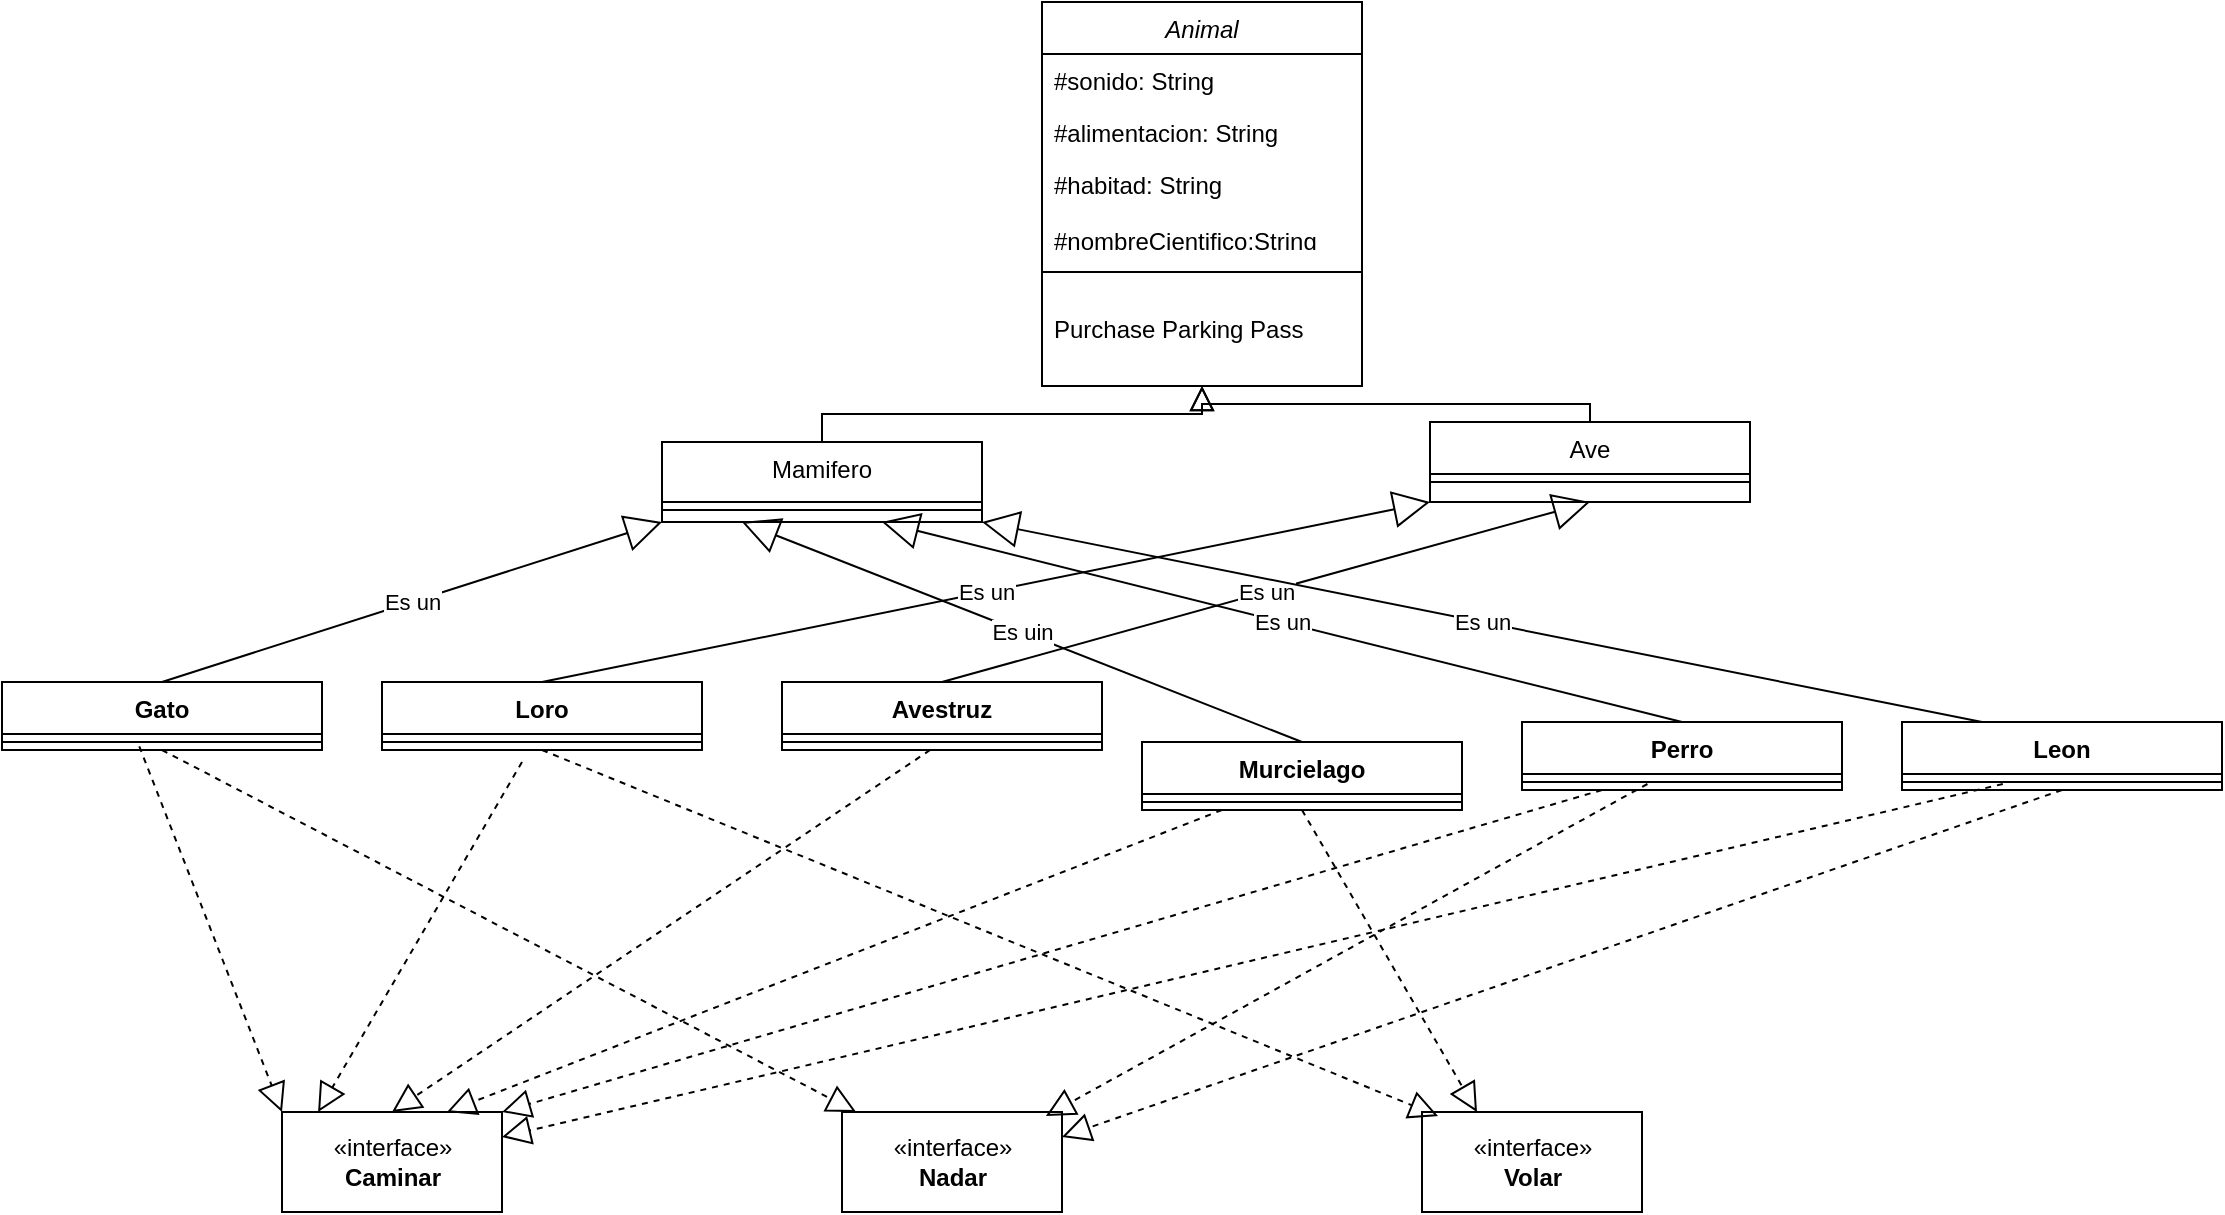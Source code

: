 <mxfile version="17.2.1" type="github">
  <diagram id="C5RBs43oDa-KdzZeNtuy" name="Page-1">
    <mxGraphModel dx="2169" dy="699" grid="1" gridSize="10" guides="1" tooltips="1" connect="1" arrows="1" fold="1" page="1" pageScale="1" pageWidth="827" pageHeight="1169" math="0" shadow="0">
      <root>
        <mxCell id="WIyWlLk6GJQsqaUBKTNV-0" />
        <mxCell id="WIyWlLk6GJQsqaUBKTNV-1" parent="WIyWlLk6GJQsqaUBKTNV-0" />
        <mxCell id="zkfFHV4jXpPFQw0GAbJ--0" value="Animal" style="swimlane;fontStyle=2;align=center;verticalAlign=top;childLayout=stackLayout;horizontal=1;startSize=26;horizontalStack=0;resizeParent=1;resizeLast=0;collapsible=1;marginBottom=0;rounded=0;shadow=0;strokeWidth=1;" parent="WIyWlLk6GJQsqaUBKTNV-1" vertex="1">
          <mxGeometry x="220" y="30" width="160" height="192" as="geometry">
            <mxRectangle x="230" y="140" width="160" height="26" as="alternateBounds" />
          </mxGeometry>
        </mxCell>
        <mxCell id="zkfFHV4jXpPFQw0GAbJ--1" value="#sonido: String" style="text;align=left;verticalAlign=top;spacingLeft=4;spacingRight=4;overflow=hidden;rotatable=0;points=[[0,0.5],[1,0.5]];portConstraint=eastwest;" parent="zkfFHV4jXpPFQw0GAbJ--0" vertex="1">
          <mxGeometry y="26" width="160" height="26" as="geometry" />
        </mxCell>
        <mxCell id="zkfFHV4jXpPFQw0GAbJ--2" value="#alimentacion: String" style="text;align=left;verticalAlign=top;spacingLeft=4;spacingRight=4;overflow=hidden;rotatable=0;points=[[0,0.5],[1,0.5]];portConstraint=eastwest;rounded=0;shadow=0;html=0;" parent="zkfFHV4jXpPFQw0GAbJ--0" vertex="1">
          <mxGeometry y="52" width="160" height="26" as="geometry" />
        </mxCell>
        <mxCell id="zkfFHV4jXpPFQw0GAbJ--3" value="#habitad: String&#xa;&#xa;#nombreCientifico:String" style="text;align=left;verticalAlign=top;spacingLeft=4;spacingRight=4;overflow=hidden;rotatable=0;points=[[0,0.5],[1,0.5]];portConstraint=eastwest;rounded=0;shadow=0;html=0;" parent="zkfFHV4jXpPFQw0GAbJ--0" vertex="1">
          <mxGeometry y="78" width="160" height="42" as="geometry" />
        </mxCell>
        <mxCell id="zkfFHV4jXpPFQw0GAbJ--4" value="" style="line;html=1;strokeWidth=1;align=left;verticalAlign=middle;spacingTop=-1;spacingLeft=3;spacingRight=3;rotatable=0;labelPosition=right;points=[];portConstraint=eastwest;" parent="zkfFHV4jXpPFQw0GAbJ--0" vertex="1">
          <mxGeometry y="120" width="160" height="30" as="geometry" />
        </mxCell>
        <mxCell id="zkfFHV4jXpPFQw0GAbJ--5" value="Purchase Parking Pass" style="text;align=left;verticalAlign=top;spacingLeft=4;spacingRight=4;overflow=hidden;rotatable=0;points=[[0,0.5],[1,0.5]];portConstraint=eastwest;" parent="zkfFHV4jXpPFQw0GAbJ--0" vertex="1">
          <mxGeometry y="150" width="160" height="26" as="geometry" />
        </mxCell>
        <mxCell id="zkfFHV4jXpPFQw0GAbJ--6" value="Mamifero" style="swimlane;fontStyle=0;align=center;verticalAlign=top;childLayout=stackLayout;horizontal=1;startSize=30;horizontalStack=0;resizeParent=1;resizeLast=0;collapsible=1;marginBottom=0;rounded=0;shadow=0;strokeWidth=1;" parent="WIyWlLk6GJQsqaUBKTNV-1" vertex="1">
          <mxGeometry x="30" y="250" width="160" height="40" as="geometry">
            <mxRectangle x="130" y="380" width="160" height="26" as="alternateBounds" />
          </mxGeometry>
        </mxCell>
        <mxCell id="zkfFHV4jXpPFQw0GAbJ--9" value="" style="line;html=1;strokeWidth=1;align=left;verticalAlign=middle;spacingTop=-1;spacingLeft=3;spacingRight=3;rotatable=0;labelPosition=right;points=[];portConstraint=eastwest;" parent="zkfFHV4jXpPFQw0GAbJ--6" vertex="1">
          <mxGeometry y="30" width="160" height="8" as="geometry" />
        </mxCell>
        <mxCell id="zkfFHV4jXpPFQw0GAbJ--12" value="" style="endArrow=block;endSize=10;endFill=0;shadow=0;strokeWidth=1;rounded=0;edgeStyle=elbowEdgeStyle;elbow=vertical;" parent="WIyWlLk6GJQsqaUBKTNV-1" source="zkfFHV4jXpPFQw0GAbJ--6" target="zkfFHV4jXpPFQw0GAbJ--0" edge="1">
          <mxGeometry width="160" relative="1" as="geometry">
            <mxPoint x="200" y="203" as="sourcePoint" />
            <mxPoint x="200" y="203" as="targetPoint" />
          </mxGeometry>
        </mxCell>
        <mxCell id="zkfFHV4jXpPFQw0GAbJ--13" value="Ave" style="swimlane;fontStyle=0;align=center;verticalAlign=top;childLayout=stackLayout;horizontal=1;startSize=26;horizontalStack=0;resizeParent=1;resizeLast=0;collapsible=1;marginBottom=0;rounded=0;shadow=0;strokeWidth=1;" parent="WIyWlLk6GJQsqaUBKTNV-1" vertex="1">
          <mxGeometry x="414" y="240" width="160" height="40" as="geometry">
            <mxRectangle x="340" y="380" width="170" height="26" as="alternateBounds" />
          </mxGeometry>
        </mxCell>
        <mxCell id="zkfFHV4jXpPFQw0GAbJ--15" value="" style="line;html=1;strokeWidth=1;align=left;verticalAlign=middle;spacingTop=-1;spacingLeft=3;spacingRight=3;rotatable=0;labelPosition=right;points=[];portConstraint=eastwest;" parent="zkfFHV4jXpPFQw0GAbJ--13" vertex="1">
          <mxGeometry y="26" width="160" height="8" as="geometry" />
        </mxCell>
        <mxCell id="zkfFHV4jXpPFQw0GAbJ--16" value="" style="endArrow=block;endSize=10;endFill=0;shadow=0;strokeWidth=1;rounded=0;edgeStyle=elbowEdgeStyle;elbow=vertical;" parent="WIyWlLk6GJQsqaUBKTNV-1" source="zkfFHV4jXpPFQw0GAbJ--13" target="zkfFHV4jXpPFQw0GAbJ--0" edge="1">
          <mxGeometry width="160" relative="1" as="geometry">
            <mxPoint x="210" y="373" as="sourcePoint" />
            <mxPoint x="310" y="271" as="targetPoint" />
          </mxGeometry>
        </mxCell>
        <mxCell id="QSq1pv8ySRb7GE9jRwJZ-4" value="Avestruz" style="swimlane;fontStyle=1;align=center;verticalAlign=top;childLayout=stackLayout;horizontal=1;startSize=26;horizontalStack=0;resizeParent=1;resizeParentMax=0;resizeLast=0;collapsible=1;marginBottom=0;" vertex="1" parent="WIyWlLk6GJQsqaUBKTNV-1">
          <mxGeometry x="90" y="370" width="160" height="34" as="geometry" />
        </mxCell>
        <mxCell id="QSq1pv8ySRb7GE9jRwJZ-6" value="" style="line;strokeWidth=1;fillColor=none;align=left;verticalAlign=middle;spacingTop=-1;spacingLeft=3;spacingRight=3;rotatable=0;labelPosition=right;points=[];portConstraint=eastwest;" vertex="1" parent="QSq1pv8ySRb7GE9jRwJZ-4">
          <mxGeometry y="26" width="160" height="8" as="geometry" />
        </mxCell>
        <mxCell id="QSq1pv8ySRb7GE9jRwJZ-8" value="Loro" style="swimlane;fontStyle=1;align=center;verticalAlign=top;childLayout=stackLayout;horizontal=1;startSize=26;horizontalStack=0;resizeParent=1;resizeParentMax=0;resizeLast=0;collapsible=1;marginBottom=0;" vertex="1" parent="WIyWlLk6GJQsqaUBKTNV-1">
          <mxGeometry x="-110" y="370" width="160" height="34" as="geometry" />
        </mxCell>
        <mxCell id="QSq1pv8ySRb7GE9jRwJZ-10" value="" style="line;strokeWidth=1;fillColor=none;align=left;verticalAlign=middle;spacingTop=-1;spacingLeft=3;spacingRight=3;rotatable=0;labelPosition=right;points=[];portConstraint=eastwest;" vertex="1" parent="QSq1pv8ySRb7GE9jRwJZ-8">
          <mxGeometry y="26" width="160" height="8" as="geometry" />
        </mxCell>
        <mxCell id="QSq1pv8ySRb7GE9jRwJZ-12" value="Murcielago" style="swimlane;fontStyle=1;align=center;verticalAlign=top;childLayout=stackLayout;horizontal=1;startSize=26;horizontalStack=0;resizeParent=1;resizeParentMax=0;resizeLast=0;collapsible=1;marginBottom=0;" vertex="1" parent="WIyWlLk6GJQsqaUBKTNV-1">
          <mxGeometry x="270" y="400" width="160" height="34" as="geometry" />
        </mxCell>
        <mxCell id="QSq1pv8ySRb7GE9jRwJZ-14" value="" style="line;strokeWidth=1;fillColor=none;align=left;verticalAlign=middle;spacingTop=-1;spacingLeft=3;spacingRight=3;rotatable=0;labelPosition=right;points=[];portConstraint=eastwest;" vertex="1" parent="QSq1pv8ySRb7GE9jRwJZ-12">
          <mxGeometry y="26" width="160" height="8" as="geometry" />
        </mxCell>
        <mxCell id="QSq1pv8ySRb7GE9jRwJZ-16" value="Perro" style="swimlane;fontStyle=1;align=center;verticalAlign=top;childLayout=stackLayout;horizontal=1;startSize=26;horizontalStack=0;resizeParent=1;resizeParentMax=0;resizeLast=0;collapsible=1;marginBottom=0;" vertex="1" parent="WIyWlLk6GJQsqaUBKTNV-1">
          <mxGeometry x="460" y="390" width="160" height="34" as="geometry" />
        </mxCell>
        <mxCell id="QSq1pv8ySRb7GE9jRwJZ-18" value="" style="line;strokeWidth=1;fillColor=none;align=left;verticalAlign=middle;spacingTop=-1;spacingLeft=3;spacingRight=3;rotatable=0;labelPosition=right;points=[];portConstraint=eastwest;" vertex="1" parent="QSq1pv8ySRb7GE9jRwJZ-16">
          <mxGeometry y="26" width="160" height="8" as="geometry" />
        </mxCell>
        <mxCell id="QSq1pv8ySRb7GE9jRwJZ-20" value="Leon" style="swimlane;fontStyle=1;align=center;verticalAlign=top;childLayout=stackLayout;horizontal=1;startSize=26;horizontalStack=0;resizeParent=1;resizeParentMax=0;resizeLast=0;collapsible=1;marginBottom=0;" vertex="1" parent="WIyWlLk6GJQsqaUBKTNV-1">
          <mxGeometry x="650" y="390" width="160" height="34" as="geometry" />
        </mxCell>
        <mxCell id="QSq1pv8ySRb7GE9jRwJZ-22" value="" style="line;strokeWidth=1;fillColor=none;align=left;verticalAlign=middle;spacingTop=-1;spacingLeft=3;spacingRight=3;rotatable=0;labelPosition=right;points=[];portConstraint=eastwest;" vertex="1" parent="QSq1pv8ySRb7GE9jRwJZ-20">
          <mxGeometry y="26" width="160" height="8" as="geometry" />
        </mxCell>
        <mxCell id="QSq1pv8ySRb7GE9jRwJZ-24" value="Gato" style="swimlane;fontStyle=1;align=center;verticalAlign=top;childLayout=stackLayout;horizontal=1;startSize=26;horizontalStack=0;resizeParent=1;resizeParentMax=0;resizeLast=0;collapsible=1;marginBottom=0;" vertex="1" parent="WIyWlLk6GJQsqaUBKTNV-1">
          <mxGeometry x="-300" y="370" width="160" height="34" as="geometry" />
        </mxCell>
        <mxCell id="QSq1pv8ySRb7GE9jRwJZ-26" value="" style="line;strokeWidth=1;fillColor=none;align=left;verticalAlign=middle;spacingTop=-1;spacingLeft=3;spacingRight=3;rotatable=0;labelPosition=right;points=[];portConstraint=eastwest;" vertex="1" parent="QSq1pv8ySRb7GE9jRwJZ-24">
          <mxGeometry y="26" width="160" height="8" as="geometry" />
        </mxCell>
        <mxCell id="QSq1pv8ySRb7GE9jRwJZ-34" value="Es un" style="endArrow=block;endSize=16;endFill=0;html=1;rounded=0;exitX=0.5;exitY=0;exitDx=0;exitDy=0;entryX=0;entryY=1;entryDx=0;entryDy=0;" edge="1" parent="WIyWlLk6GJQsqaUBKTNV-1" source="QSq1pv8ySRb7GE9jRwJZ-24" target="zkfFHV4jXpPFQw0GAbJ--6">
          <mxGeometry width="160" relative="1" as="geometry">
            <mxPoint x="150" y="310" as="sourcePoint" />
            <mxPoint x="310" y="310" as="targetPoint" />
          </mxGeometry>
        </mxCell>
        <mxCell id="QSq1pv8ySRb7GE9jRwJZ-36" value="Es un" style="endArrow=block;endSize=16;endFill=0;html=1;rounded=0;exitX=0.5;exitY=0;exitDx=0;exitDy=0;entryX=0;entryY=1;entryDx=0;entryDy=0;" edge="1" parent="WIyWlLk6GJQsqaUBKTNV-1" source="QSq1pv8ySRb7GE9jRwJZ-8" target="zkfFHV4jXpPFQw0GAbJ--13">
          <mxGeometry width="160" relative="1" as="geometry">
            <mxPoint x="150" y="310" as="sourcePoint" />
            <mxPoint x="310" y="310" as="targetPoint" />
          </mxGeometry>
        </mxCell>
        <mxCell id="QSq1pv8ySRb7GE9jRwJZ-37" value="Es un" style="endArrow=block;endSize=16;endFill=0;html=1;rounded=0;exitX=0.5;exitY=0;exitDx=0;exitDy=0;entryX=0.5;entryY=1;entryDx=0;entryDy=0;" edge="1" parent="WIyWlLk6GJQsqaUBKTNV-1" source="QSq1pv8ySRb7GE9jRwJZ-4" target="zkfFHV4jXpPFQw0GAbJ--13">
          <mxGeometry width="160" relative="1" as="geometry">
            <mxPoint x="150" y="310" as="sourcePoint" />
            <mxPoint x="310" y="310" as="targetPoint" />
          </mxGeometry>
        </mxCell>
        <mxCell id="QSq1pv8ySRb7GE9jRwJZ-38" value="Es uin" style="endArrow=block;endSize=16;endFill=0;html=1;rounded=0;exitX=0.5;exitY=0;exitDx=0;exitDy=0;entryX=0.25;entryY=1;entryDx=0;entryDy=0;" edge="1" parent="WIyWlLk6GJQsqaUBKTNV-1" source="QSq1pv8ySRb7GE9jRwJZ-12" target="zkfFHV4jXpPFQw0GAbJ--6">
          <mxGeometry width="160" relative="1" as="geometry">
            <mxPoint x="150" y="310" as="sourcePoint" />
            <mxPoint x="310" y="310" as="targetPoint" />
          </mxGeometry>
        </mxCell>
        <mxCell id="QSq1pv8ySRb7GE9jRwJZ-39" value="Es un" style="endArrow=block;endSize=16;endFill=0;html=1;rounded=0;exitX=0.5;exitY=0;exitDx=0;exitDy=0;" edge="1" parent="WIyWlLk6GJQsqaUBKTNV-1" source="QSq1pv8ySRb7GE9jRwJZ-16">
          <mxGeometry width="160" relative="1" as="geometry">
            <mxPoint x="150" y="310" as="sourcePoint" />
            <mxPoint x="140" y="290" as="targetPoint" />
          </mxGeometry>
        </mxCell>
        <mxCell id="QSq1pv8ySRb7GE9jRwJZ-40" value="Es un" style="endArrow=block;endSize=16;endFill=0;html=1;rounded=0;exitX=0.25;exitY=0;exitDx=0;exitDy=0;entryX=1;entryY=1;entryDx=0;entryDy=0;" edge="1" parent="WIyWlLk6GJQsqaUBKTNV-1" source="QSq1pv8ySRb7GE9jRwJZ-20" target="zkfFHV4jXpPFQw0GAbJ--6">
          <mxGeometry width="160" relative="1" as="geometry">
            <mxPoint x="150" y="310" as="sourcePoint" />
            <mxPoint x="310" y="310" as="targetPoint" />
          </mxGeometry>
        </mxCell>
        <mxCell id="QSq1pv8ySRb7GE9jRwJZ-41" value="«interface»&lt;br&gt;&lt;b&gt;Caminar&lt;/b&gt;" style="html=1;" vertex="1" parent="WIyWlLk6GJQsqaUBKTNV-1">
          <mxGeometry x="-160" y="585" width="110" height="50" as="geometry" />
        </mxCell>
        <mxCell id="QSq1pv8ySRb7GE9jRwJZ-42" value="«interface»&lt;br&gt;&lt;b&gt;Nadar&lt;/b&gt;" style="html=1;" vertex="1" parent="WIyWlLk6GJQsqaUBKTNV-1">
          <mxGeometry x="120" y="585" width="110" height="50" as="geometry" />
        </mxCell>
        <mxCell id="QSq1pv8ySRb7GE9jRwJZ-43" value="«interface»&lt;br&gt;&lt;b&gt;Volar&lt;/b&gt;" style="html=1;" vertex="1" parent="WIyWlLk6GJQsqaUBKTNV-1">
          <mxGeometry x="410" y="585" width="110" height="50" as="geometry" />
        </mxCell>
        <mxCell id="QSq1pv8ySRb7GE9jRwJZ-44" value="" style="endArrow=block;dashed=1;endFill=0;endSize=12;html=1;rounded=0;exitX=0.429;exitY=0.772;exitDx=0;exitDy=0;exitPerimeter=0;entryX=0;entryY=0;entryDx=0;entryDy=0;" edge="1" parent="WIyWlLk6GJQsqaUBKTNV-1" source="QSq1pv8ySRb7GE9jRwJZ-26" target="QSq1pv8ySRb7GE9jRwJZ-41">
          <mxGeometry width="160" relative="1" as="geometry">
            <mxPoint x="-228" y="458.99" as="sourcePoint" />
            <mxPoint x="310" y="610" as="targetPoint" />
          </mxGeometry>
        </mxCell>
        <mxCell id="QSq1pv8ySRb7GE9jRwJZ-45" value="" style="endArrow=block;dashed=1;endFill=0;endSize=12;html=1;rounded=0;exitX=0.5;exitY=1;exitDx=0;exitDy=0;" edge="1" parent="WIyWlLk6GJQsqaUBKTNV-1" source="QSq1pv8ySRb7GE9jRwJZ-24" target="QSq1pv8ySRb7GE9jRwJZ-42">
          <mxGeometry width="160" relative="1" as="geometry">
            <mxPoint x="-216.96" y="458.002" as="sourcePoint" />
            <mxPoint x="310" y="610" as="targetPoint" />
          </mxGeometry>
        </mxCell>
        <mxCell id="QSq1pv8ySRb7GE9jRwJZ-46" value="" style="endArrow=block;dashed=1;endFill=0;endSize=12;html=1;rounded=0;exitX=0.5;exitY=1;exitDx=0;exitDy=0;entryX=0.073;entryY=0.04;entryDx=0;entryDy=0;entryPerimeter=0;" edge="1" parent="WIyWlLk6GJQsqaUBKTNV-1" source="QSq1pv8ySRb7GE9jRwJZ-8" target="QSq1pv8ySRb7GE9jRwJZ-43">
          <mxGeometry width="160" relative="1" as="geometry">
            <mxPoint x="-43.92" y="458.002" as="sourcePoint" />
            <mxPoint x="310" y="610" as="targetPoint" />
          </mxGeometry>
        </mxCell>
        <mxCell id="QSq1pv8ySRb7GE9jRwJZ-47" value="" style="endArrow=block;dashed=1;endFill=0;endSize=12;html=1;rounded=0;entryX=0.164;entryY=0;entryDx=0;entryDy=0;entryPerimeter=0;" edge="1" parent="WIyWlLk6GJQsqaUBKTNV-1" target="QSq1pv8ySRb7GE9jRwJZ-41">
          <mxGeometry width="160" relative="1" as="geometry">
            <mxPoint x="-40" y="410" as="sourcePoint" />
            <mxPoint x="310" y="610" as="targetPoint" />
          </mxGeometry>
        </mxCell>
        <mxCell id="QSq1pv8ySRb7GE9jRwJZ-48" value="" style="endArrow=block;dashed=1;endFill=0;endSize=12;html=1;rounded=0;entryX=0.5;entryY=0;entryDx=0;entryDy=0;" edge="1" parent="WIyWlLk6GJQsqaUBKTNV-1" source="QSq1pv8ySRb7GE9jRwJZ-6" target="QSq1pv8ySRb7GE9jRwJZ-41">
          <mxGeometry width="160" relative="1" as="geometry">
            <mxPoint x="162.96" y="458.002" as="sourcePoint" />
            <mxPoint x="310" y="610" as="targetPoint" />
          </mxGeometry>
        </mxCell>
        <mxCell id="QSq1pv8ySRb7GE9jRwJZ-49" value="" style="endArrow=block;dashed=1;endFill=0;endSize=12;html=1;rounded=0;entryX=0.75;entryY=0;entryDx=0;entryDy=0;exitX=0.25;exitY=1;exitDx=0;exitDy=0;" edge="1" parent="WIyWlLk6GJQsqaUBKTNV-1" source="QSq1pv8ySRb7GE9jRwJZ-12" target="QSq1pv8ySRb7GE9jRwJZ-41">
          <mxGeometry width="160" relative="1" as="geometry">
            <mxPoint x="309.728" y="460" as="sourcePoint" />
            <mxPoint x="310" y="610" as="targetPoint" />
          </mxGeometry>
        </mxCell>
        <mxCell id="QSq1pv8ySRb7GE9jRwJZ-50" value="" style="endArrow=block;dashed=1;endFill=0;endSize=12;html=1;rounded=0;exitX=0.5;exitY=1;exitDx=0;exitDy=0;entryX=0.25;entryY=0;entryDx=0;entryDy=0;" edge="1" parent="WIyWlLk6GJQsqaUBKTNV-1" source="QSq1pv8ySRb7GE9jRwJZ-12" target="QSq1pv8ySRb7GE9jRwJZ-43">
          <mxGeometry width="160" relative="1" as="geometry">
            <mxPoint x="350" y="462.002" as="sourcePoint" />
            <mxPoint x="310" y="610" as="targetPoint" />
          </mxGeometry>
        </mxCell>
        <mxCell id="QSq1pv8ySRb7GE9jRwJZ-51" value="" style="endArrow=block;dashed=1;endFill=0;endSize=12;html=1;rounded=0;exitX=0.25;exitY=1;exitDx=0;exitDy=0;entryX=1;entryY=0;entryDx=0;entryDy=0;" edge="1" parent="WIyWlLk6GJQsqaUBKTNV-1" source="QSq1pv8ySRb7GE9jRwJZ-16" target="QSq1pv8ySRb7GE9jRwJZ-41">
          <mxGeometry width="160" relative="1" as="geometry">
            <mxPoint x="519.04" y="478.002" as="sourcePoint" />
            <mxPoint x="310" y="610" as="targetPoint" />
          </mxGeometry>
        </mxCell>
        <mxCell id="QSq1pv8ySRb7GE9jRwJZ-52" value="" style="endArrow=block;dashed=1;endFill=0;endSize=12;html=1;rounded=0;exitX=0.392;exitY=0.625;exitDx=0;exitDy=0;exitPerimeter=0;entryX=0.927;entryY=0.04;entryDx=0;entryDy=0;entryPerimeter=0;" edge="1" parent="WIyWlLk6GJQsqaUBKTNV-1" source="QSq1pv8ySRb7GE9jRwJZ-18" target="QSq1pv8ySRb7GE9jRwJZ-42">
          <mxGeometry width="160" relative="1" as="geometry">
            <mxPoint x="518.08" y="480.992" as="sourcePoint" />
            <mxPoint x="310" y="610" as="targetPoint" />
          </mxGeometry>
        </mxCell>
        <mxCell id="QSq1pv8ySRb7GE9jRwJZ-53" value="" style="endArrow=block;dashed=1;endFill=0;endSize=12;html=1;rounded=0;exitX=0.315;exitY=0.625;exitDx=0;exitDy=0;exitPerimeter=0;entryX=1;entryY=0.25;entryDx=0;entryDy=0;" edge="1" parent="WIyWlLk6GJQsqaUBKTNV-1" source="QSq1pv8ySRb7GE9jRwJZ-22" target="QSq1pv8ySRb7GE9jRwJZ-41">
          <mxGeometry width="160" relative="1" as="geometry">
            <mxPoint x="710.96" y="456.988" as="sourcePoint" />
            <mxPoint x="-40" y="610" as="targetPoint" />
          </mxGeometry>
        </mxCell>
        <mxCell id="QSq1pv8ySRb7GE9jRwJZ-54" value="" style="endArrow=block;dashed=1;endFill=0;endSize=12;html=1;rounded=0;exitX=0.5;exitY=1;exitDx=0;exitDy=0;entryX=1;entryY=0.25;entryDx=0;entryDy=0;" edge="1" parent="WIyWlLk6GJQsqaUBKTNV-1" source="QSq1pv8ySRb7GE9jRwJZ-20" target="QSq1pv8ySRb7GE9jRwJZ-42">
          <mxGeometry width="160" relative="1" as="geometry">
            <mxPoint x="714.96" y="460.992" as="sourcePoint" />
            <mxPoint x="310" y="610" as="targetPoint" />
          </mxGeometry>
        </mxCell>
      </root>
    </mxGraphModel>
  </diagram>
</mxfile>
